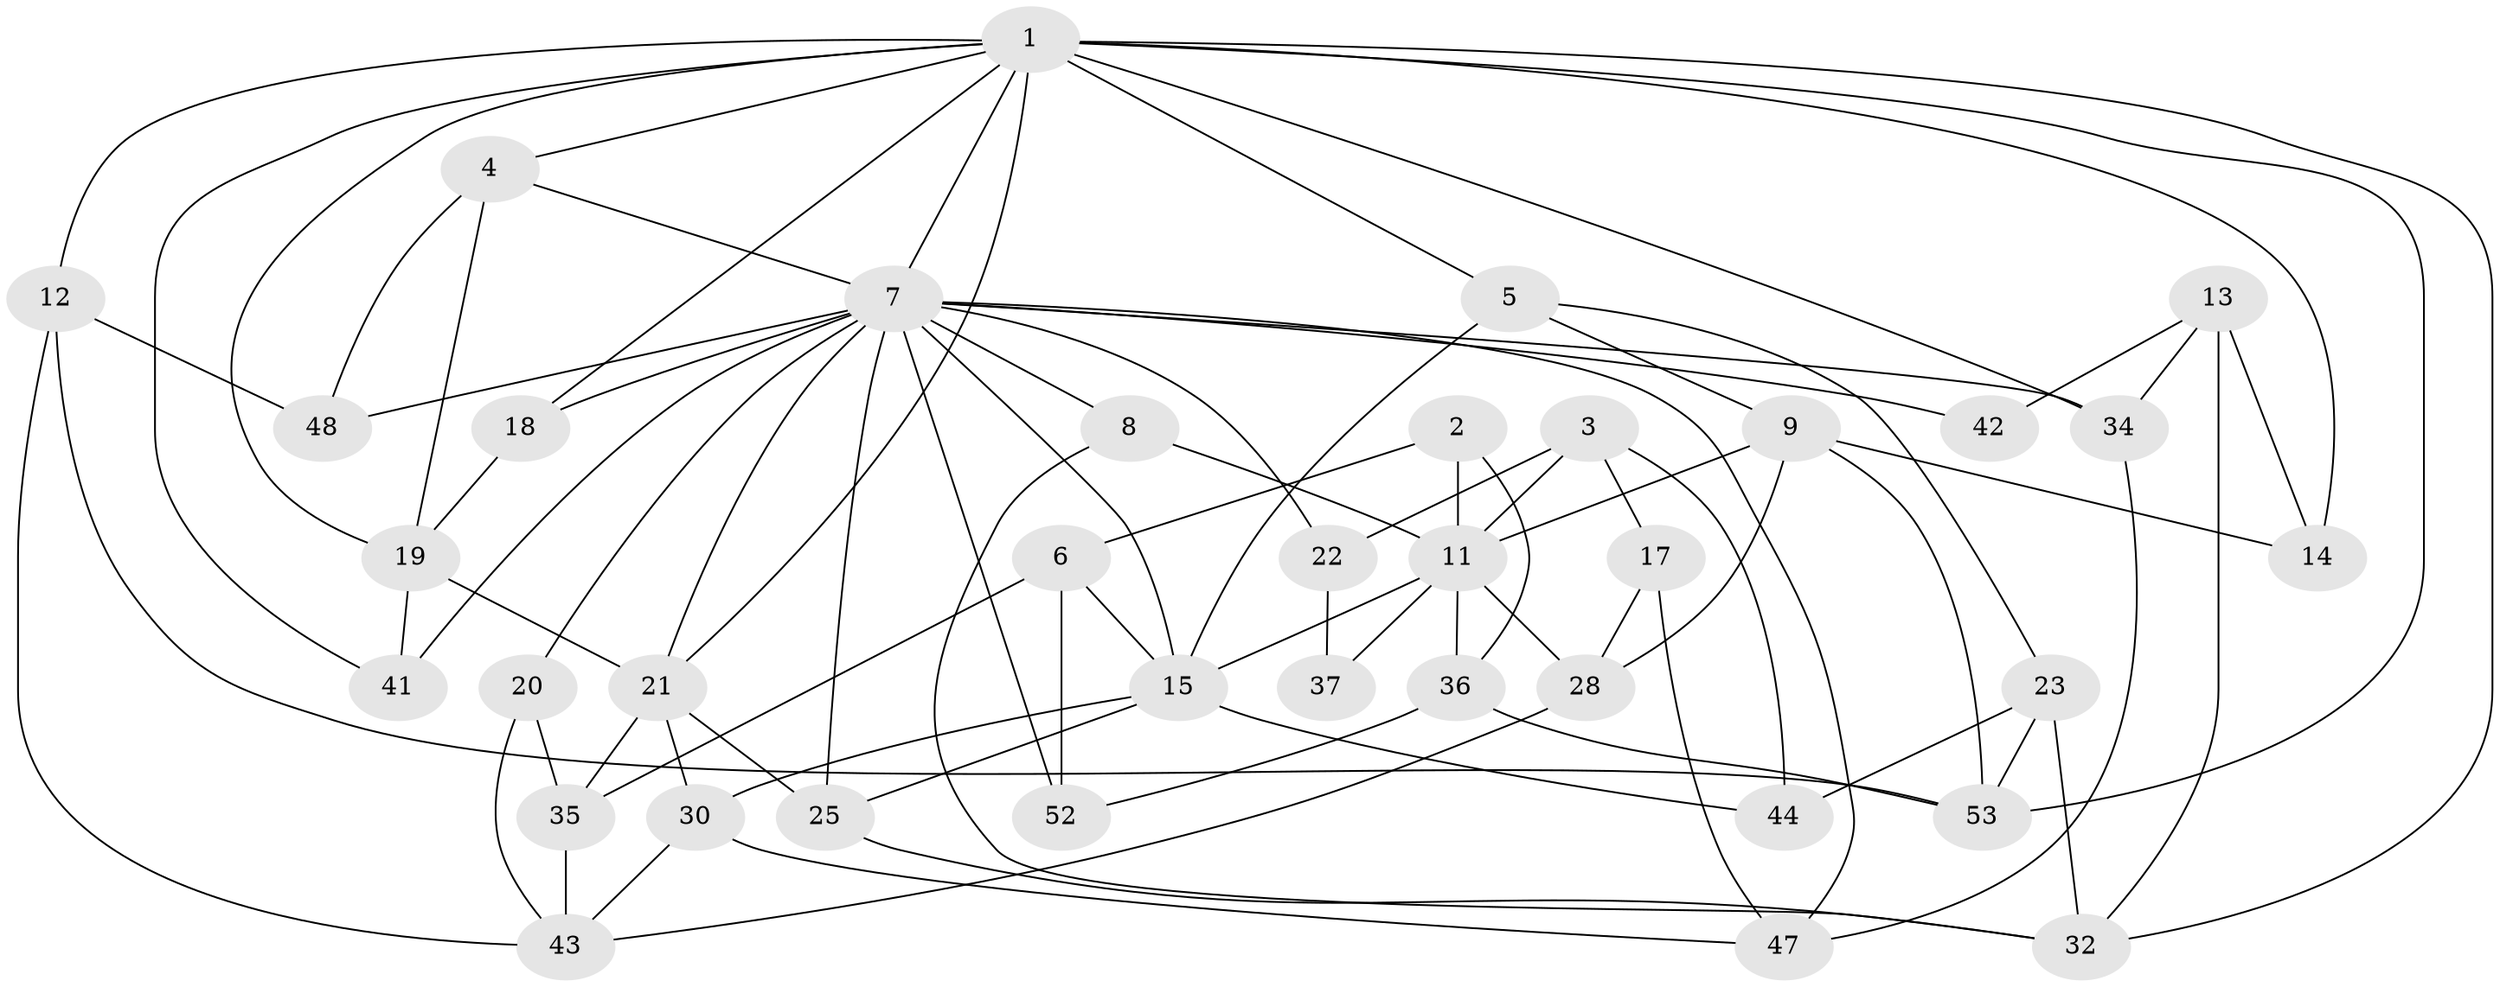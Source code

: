 // original degree distribution, {4: 0.35185185185185186, 3: 0.2777777777777778, 5: 0.2222222222222222, 2: 0.07407407407407407, 8: 0.018518518518518517, 7: 0.018518518518518517, 6: 0.037037037037037035}
// Generated by graph-tools (version 1.1) at 2025/18/03/04/25 18:18:41]
// undirected, 37 vertices, 83 edges
graph export_dot {
graph [start="1"]
  node [color=gray90,style=filled];
  1 [super="+39+16+33"];
  2;
  3;
  4;
  5;
  6;
  7 [super="+27+40+10"];
  8;
  9 [super="+24"];
  11 [super="+29"];
  12;
  13;
  14;
  15 [super="+49"];
  17;
  18;
  19 [super="+26"];
  20;
  21 [super="+31"];
  22;
  23;
  25 [super="+45"];
  28;
  30;
  32;
  34;
  35;
  36 [super="+38"];
  37;
  41;
  42;
  43;
  44 [super="+46"];
  47;
  48;
  52;
  53;
  1 -- 14;
  1 -- 21 [weight=2];
  1 -- 53 [weight=2];
  1 -- 41 [weight=2];
  1 -- 12;
  1 -- 32;
  1 -- 34;
  1 -- 19;
  1 -- 4;
  1 -- 7;
  1 -- 18;
  1 -- 5;
  2 -- 11;
  2 -- 6;
  2 -- 36;
  3 -- 11;
  3 -- 17;
  3 -- 22;
  3 -- 44;
  4 -- 19;
  4 -- 48;
  4 -- 7;
  5 -- 23;
  5 -- 15;
  5 -- 9;
  6 -- 15;
  6 -- 35;
  6 -- 52;
  7 -- 20;
  7 -- 42 [weight=2];
  7 -- 18;
  7 -- 21;
  7 -- 22;
  7 -- 52;
  7 -- 25 [weight=2];
  7 -- 48;
  7 -- 34;
  7 -- 8;
  7 -- 41;
  7 -- 47;
  7 -- 15;
  8 -- 32;
  8 -- 11;
  9 -- 28;
  9 -- 14;
  9 -- 11;
  9 -- 53;
  11 -- 37;
  11 -- 36;
  11 -- 28;
  11 -- 15;
  12 -- 48;
  12 -- 43;
  12 -- 53;
  13 -- 34;
  13 -- 42;
  13 -- 14;
  13 -- 32;
  15 -- 30;
  15 -- 44 [weight=2];
  15 -- 25;
  17 -- 47;
  17 -- 28;
  18 -- 19;
  19 -- 41 [weight=2];
  19 -- 21;
  20 -- 35;
  20 -- 43;
  21 -- 35;
  21 -- 25;
  21 -- 30;
  22 -- 37;
  23 -- 53;
  23 -- 32;
  23 -- 44;
  25 -- 32;
  28 -- 43;
  30 -- 43;
  30 -- 47;
  34 -- 47;
  35 -- 43;
  36 -- 53;
  36 -- 52;
}
